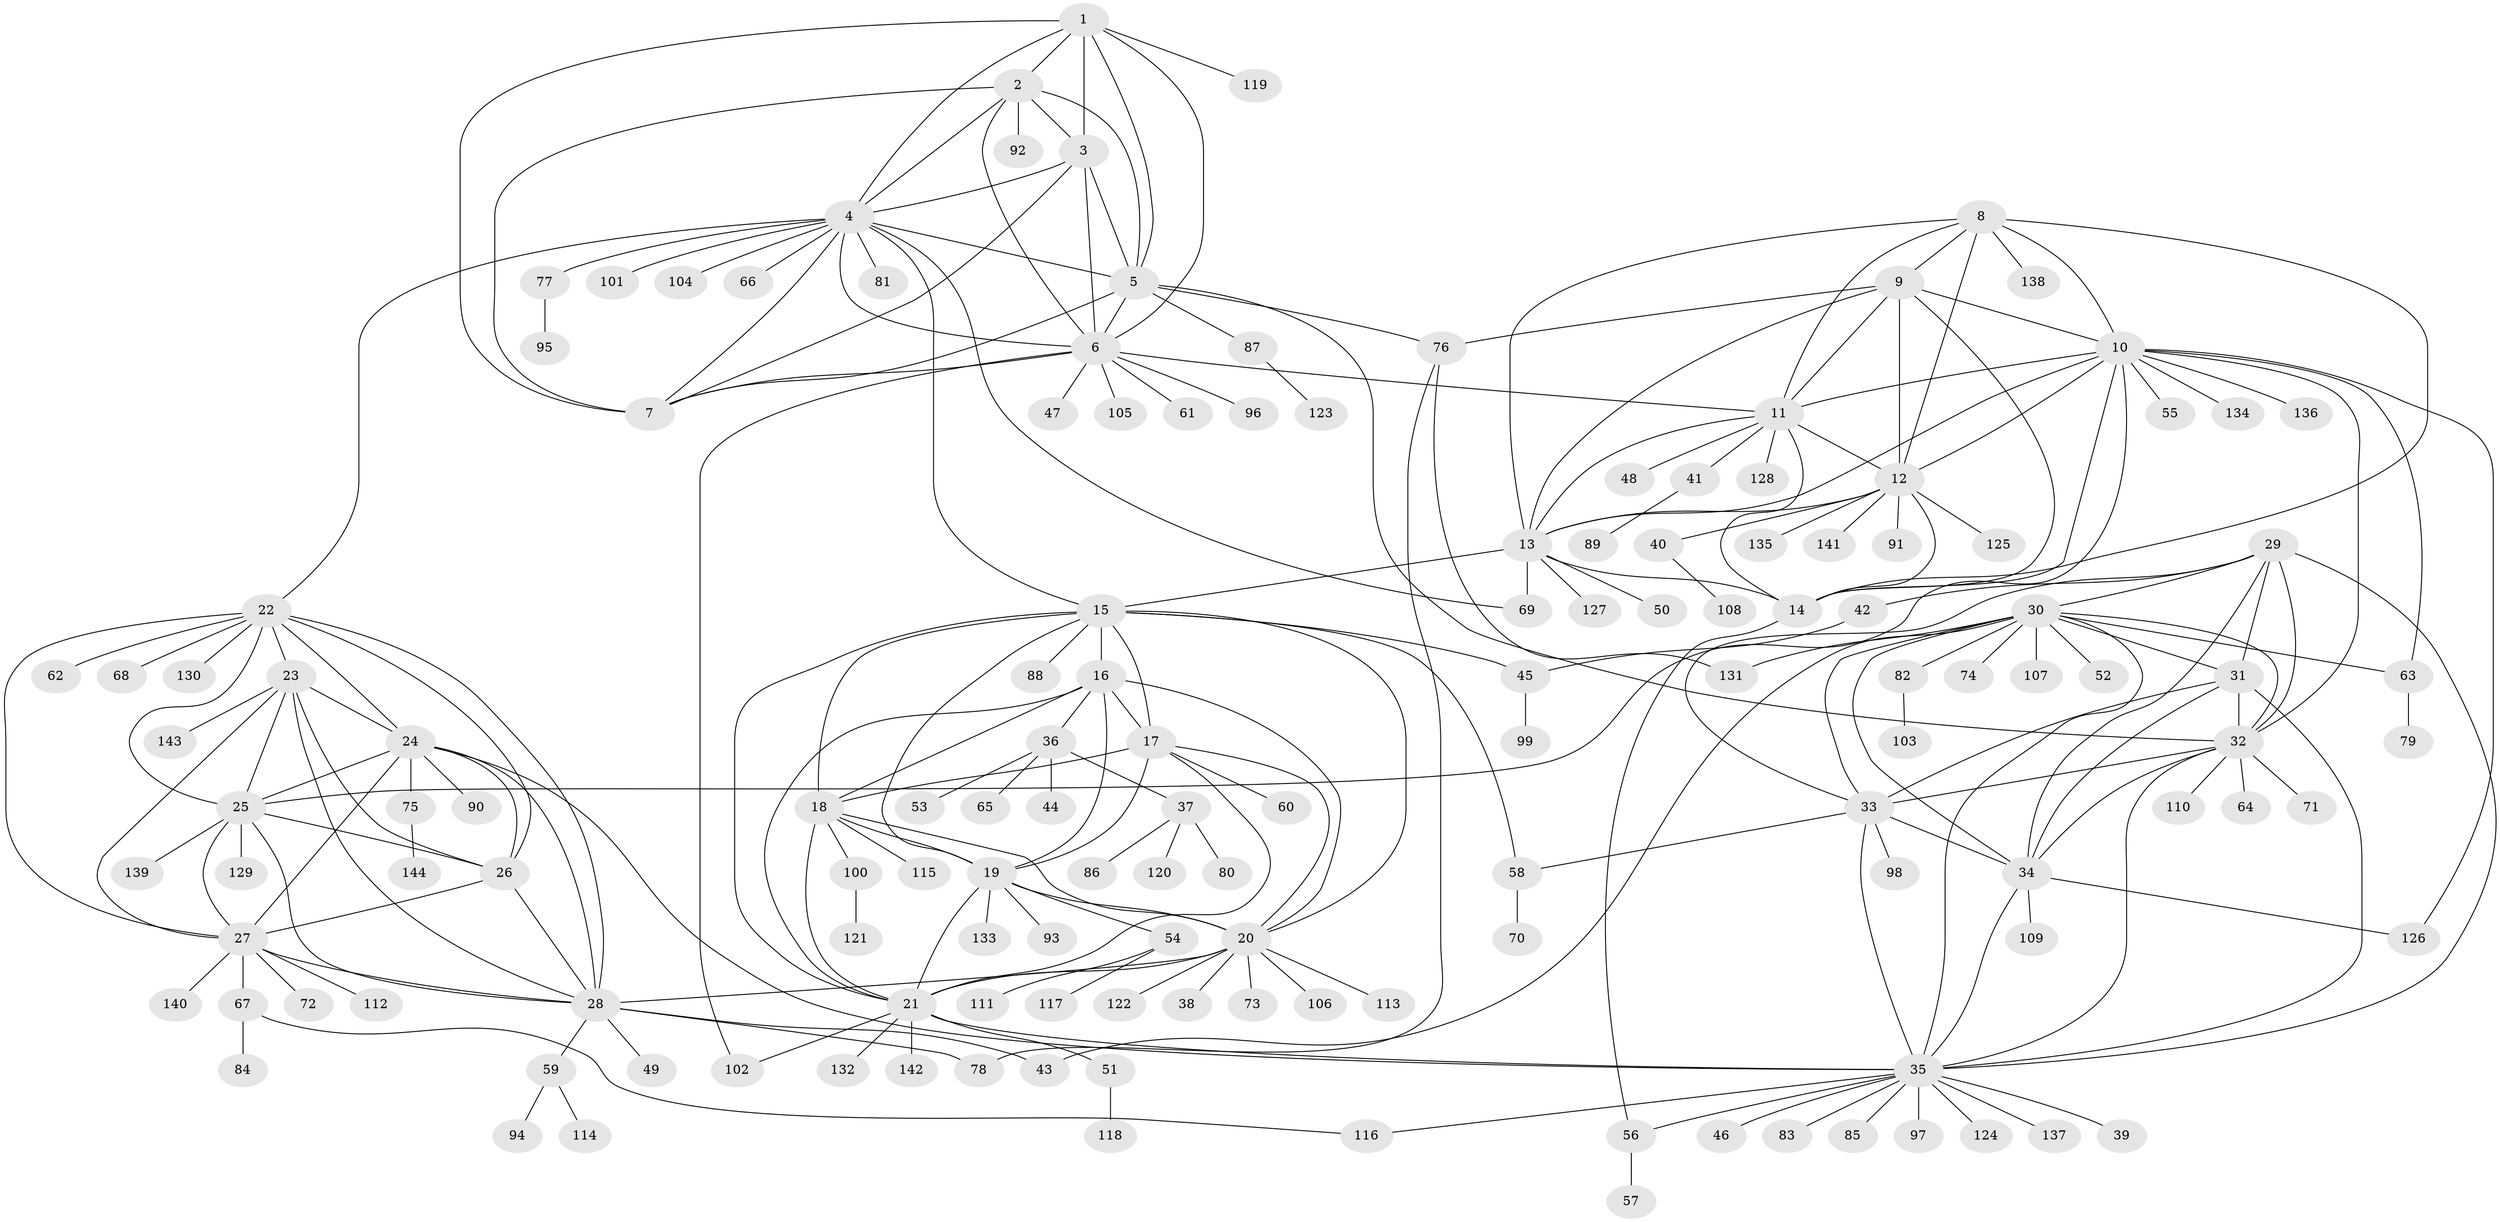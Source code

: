 // Generated by graph-tools (version 1.1) at 2025/26/03/09/25 03:26:39]
// undirected, 144 vertices, 236 edges
graph export_dot {
graph [start="1"]
  node [color=gray90,style=filled];
  1;
  2;
  3;
  4;
  5;
  6;
  7;
  8;
  9;
  10;
  11;
  12;
  13;
  14;
  15;
  16;
  17;
  18;
  19;
  20;
  21;
  22;
  23;
  24;
  25;
  26;
  27;
  28;
  29;
  30;
  31;
  32;
  33;
  34;
  35;
  36;
  37;
  38;
  39;
  40;
  41;
  42;
  43;
  44;
  45;
  46;
  47;
  48;
  49;
  50;
  51;
  52;
  53;
  54;
  55;
  56;
  57;
  58;
  59;
  60;
  61;
  62;
  63;
  64;
  65;
  66;
  67;
  68;
  69;
  70;
  71;
  72;
  73;
  74;
  75;
  76;
  77;
  78;
  79;
  80;
  81;
  82;
  83;
  84;
  85;
  86;
  87;
  88;
  89;
  90;
  91;
  92;
  93;
  94;
  95;
  96;
  97;
  98;
  99;
  100;
  101;
  102;
  103;
  104;
  105;
  106;
  107;
  108;
  109;
  110;
  111;
  112;
  113;
  114;
  115;
  116;
  117;
  118;
  119;
  120;
  121;
  122;
  123;
  124;
  125;
  126;
  127;
  128;
  129;
  130;
  131;
  132;
  133;
  134;
  135;
  136;
  137;
  138;
  139;
  140;
  141;
  142;
  143;
  144;
  1 -- 2;
  1 -- 3;
  1 -- 4;
  1 -- 5;
  1 -- 6;
  1 -- 7;
  1 -- 119;
  2 -- 3;
  2 -- 4;
  2 -- 5;
  2 -- 6;
  2 -- 7;
  2 -- 92;
  3 -- 4;
  3 -- 5;
  3 -- 6;
  3 -- 7;
  4 -- 5;
  4 -- 6;
  4 -- 7;
  4 -- 15;
  4 -- 22;
  4 -- 66;
  4 -- 69;
  4 -- 77;
  4 -- 81;
  4 -- 101;
  4 -- 104;
  5 -- 6;
  5 -- 7;
  5 -- 32;
  5 -- 76;
  5 -- 87;
  6 -- 7;
  6 -- 11;
  6 -- 47;
  6 -- 61;
  6 -- 96;
  6 -- 102;
  6 -- 105;
  8 -- 9;
  8 -- 10;
  8 -- 11;
  8 -- 12;
  8 -- 13;
  8 -- 14;
  8 -- 138;
  9 -- 10;
  9 -- 11;
  9 -- 12;
  9 -- 13;
  9 -- 14;
  9 -- 76;
  10 -- 11;
  10 -- 12;
  10 -- 13;
  10 -- 14;
  10 -- 25;
  10 -- 32;
  10 -- 55;
  10 -- 63;
  10 -- 126;
  10 -- 134;
  10 -- 136;
  11 -- 12;
  11 -- 13;
  11 -- 14;
  11 -- 41;
  11 -- 48;
  11 -- 128;
  12 -- 13;
  12 -- 14;
  12 -- 40;
  12 -- 91;
  12 -- 125;
  12 -- 135;
  12 -- 141;
  13 -- 14;
  13 -- 15;
  13 -- 50;
  13 -- 69;
  13 -- 127;
  14 -- 56;
  15 -- 16;
  15 -- 17;
  15 -- 18;
  15 -- 19;
  15 -- 20;
  15 -- 21;
  15 -- 45;
  15 -- 58;
  15 -- 88;
  16 -- 17;
  16 -- 18;
  16 -- 19;
  16 -- 20;
  16 -- 21;
  16 -- 36;
  17 -- 18;
  17 -- 19;
  17 -- 20;
  17 -- 21;
  17 -- 60;
  18 -- 19;
  18 -- 20;
  18 -- 21;
  18 -- 100;
  18 -- 115;
  19 -- 20;
  19 -- 21;
  19 -- 54;
  19 -- 93;
  19 -- 133;
  20 -- 21;
  20 -- 28;
  20 -- 38;
  20 -- 73;
  20 -- 106;
  20 -- 113;
  20 -- 122;
  21 -- 35;
  21 -- 51;
  21 -- 102;
  21 -- 132;
  21 -- 142;
  22 -- 23;
  22 -- 24;
  22 -- 25;
  22 -- 26;
  22 -- 27;
  22 -- 28;
  22 -- 62;
  22 -- 68;
  22 -- 130;
  23 -- 24;
  23 -- 25;
  23 -- 26;
  23 -- 27;
  23 -- 28;
  23 -- 143;
  24 -- 25;
  24 -- 26;
  24 -- 27;
  24 -- 28;
  24 -- 35;
  24 -- 75;
  24 -- 90;
  25 -- 26;
  25 -- 27;
  25 -- 28;
  25 -- 129;
  25 -- 139;
  26 -- 27;
  26 -- 28;
  27 -- 28;
  27 -- 67;
  27 -- 72;
  27 -- 112;
  27 -- 140;
  28 -- 43;
  28 -- 49;
  28 -- 59;
  28 -- 78;
  29 -- 30;
  29 -- 31;
  29 -- 32;
  29 -- 33;
  29 -- 34;
  29 -- 35;
  29 -- 42;
  30 -- 31;
  30 -- 32;
  30 -- 33;
  30 -- 34;
  30 -- 35;
  30 -- 43;
  30 -- 52;
  30 -- 63;
  30 -- 74;
  30 -- 82;
  30 -- 107;
  30 -- 131;
  31 -- 32;
  31 -- 33;
  31 -- 34;
  31 -- 35;
  32 -- 33;
  32 -- 34;
  32 -- 35;
  32 -- 64;
  32 -- 71;
  32 -- 110;
  33 -- 34;
  33 -- 35;
  33 -- 58;
  33 -- 98;
  34 -- 35;
  34 -- 109;
  34 -- 126;
  35 -- 39;
  35 -- 46;
  35 -- 56;
  35 -- 83;
  35 -- 85;
  35 -- 97;
  35 -- 116;
  35 -- 124;
  35 -- 137;
  36 -- 37;
  36 -- 44;
  36 -- 53;
  36 -- 65;
  37 -- 80;
  37 -- 86;
  37 -- 120;
  40 -- 108;
  41 -- 89;
  42 -- 45;
  45 -- 99;
  51 -- 118;
  54 -- 111;
  54 -- 117;
  56 -- 57;
  58 -- 70;
  59 -- 94;
  59 -- 114;
  63 -- 79;
  67 -- 84;
  67 -- 116;
  75 -- 144;
  76 -- 78;
  76 -- 131;
  77 -- 95;
  82 -- 103;
  87 -- 123;
  100 -- 121;
}
